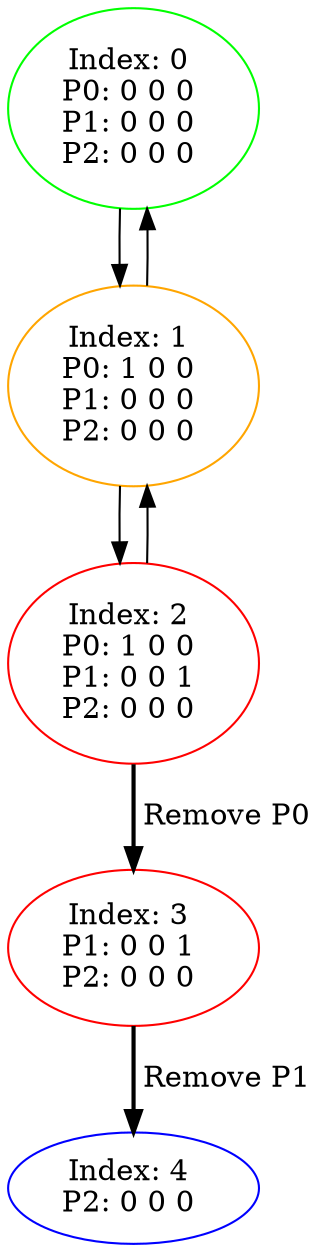 digraph G {
color = "black"
0[label = "Index: 0 
P0: 0 0 0 
P1: 0 0 0 
P2: 0 0 0 
", color = "green"]
1[label = "Index: 1 
P0: 1 0 0 
P1: 0 0 0 
P2: 0 0 0 
", color = "orange"]
2[label = "Index: 2 
P0: 1 0 0 
P1: 0 0 1 
P2: 0 0 0 
", color = "red"]
3[label = "Index: 3 
P1: 0 0 1 
P2: 0 0 0 
", color = "red"]
4[label = "Index: 4 
P2: 0 0 0 
", color = "blue"]
0 -> 1

1 -> 0
1 -> 2

2 -> 1
2 -> 3[style=bold label=" Remove P0 "];


3 -> 4[style=bold label=" Remove P1 "];


}
